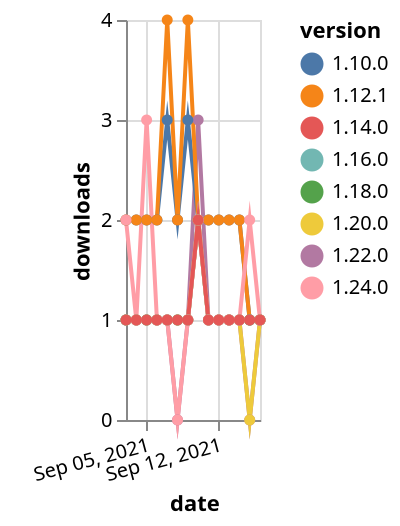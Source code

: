 {"$schema": "https://vega.github.io/schema/vega-lite/v5.json", "description": "A simple bar chart with embedded data.", "data": {"values": [{"date": "2021-09-03", "total": 170, "delta": 1, "version": "1.18.0"}, {"date": "2021-09-04", "total": 171, "delta": 1, "version": "1.18.0"}, {"date": "2021-09-05", "total": 172, "delta": 1, "version": "1.18.0"}, {"date": "2021-09-06", "total": 173, "delta": 1, "version": "1.18.0"}, {"date": "2021-09-07", "total": 174, "delta": 1, "version": "1.18.0"}, {"date": "2021-09-08", "total": 175, "delta": 1, "version": "1.18.0"}, {"date": "2021-09-09", "total": 176, "delta": 1, "version": "1.18.0"}, {"date": "2021-09-10", "total": 178, "delta": 2, "version": "1.18.0"}, {"date": "2021-09-11", "total": 179, "delta": 1, "version": "1.18.0"}, {"date": "2021-09-12", "total": 180, "delta": 1, "version": "1.18.0"}, {"date": "2021-09-13", "total": 181, "delta": 1, "version": "1.18.0"}, {"date": "2021-09-14", "total": 182, "delta": 1, "version": "1.18.0"}, {"date": "2021-09-15", "total": 183, "delta": 1, "version": "1.18.0"}, {"date": "2021-09-16", "total": 184, "delta": 1, "version": "1.18.0"}, {"date": "2021-09-03", "total": 181, "delta": 1, "version": "1.22.0"}, {"date": "2021-09-04", "total": 182, "delta": 1, "version": "1.22.0"}, {"date": "2021-09-05", "total": 183, "delta": 1, "version": "1.22.0"}, {"date": "2021-09-06", "total": 184, "delta": 1, "version": "1.22.0"}, {"date": "2021-09-07", "total": 185, "delta": 1, "version": "1.22.0"}, {"date": "2021-09-08", "total": 185, "delta": 0, "version": "1.22.0"}, {"date": "2021-09-09", "total": 186, "delta": 1, "version": "1.22.0"}, {"date": "2021-09-10", "total": 189, "delta": 3, "version": "1.22.0"}, {"date": "2021-09-11", "total": 190, "delta": 1, "version": "1.22.0"}, {"date": "2021-09-12", "total": 191, "delta": 1, "version": "1.22.0"}, {"date": "2021-09-13", "total": 192, "delta": 1, "version": "1.22.0"}, {"date": "2021-09-14", "total": 193, "delta": 1, "version": "1.22.0"}, {"date": "2021-09-15", "total": 193, "delta": 0, "version": "1.22.0"}, {"date": "2021-09-16", "total": 194, "delta": 1, "version": "1.22.0"}, {"date": "2021-09-03", "total": 2256, "delta": 2, "version": "1.10.0"}, {"date": "2021-09-04", "total": 2258, "delta": 2, "version": "1.10.0"}, {"date": "2021-09-05", "total": 2260, "delta": 2, "version": "1.10.0"}, {"date": "2021-09-06", "total": 2262, "delta": 2, "version": "1.10.0"}, {"date": "2021-09-07", "total": 2265, "delta": 3, "version": "1.10.0"}, {"date": "2021-09-08", "total": 2267, "delta": 2, "version": "1.10.0"}, {"date": "2021-09-09", "total": 2270, "delta": 3, "version": "1.10.0"}, {"date": "2021-09-10", "total": 2272, "delta": 2, "version": "1.10.0"}, {"date": "2021-09-11", "total": 2274, "delta": 2, "version": "1.10.0"}, {"date": "2021-09-12", "total": 2276, "delta": 2, "version": "1.10.0"}, {"date": "2021-09-13", "total": 2278, "delta": 2, "version": "1.10.0"}, {"date": "2021-09-14", "total": 2280, "delta": 2, "version": "1.10.0"}, {"date": "2021-09-15", "total": 2281, "delta": 1, "version": "1.10.0"}, {"date": "2021-09-16", "total": 2282, "delta": 1, "version": "1.10.0"}, {"date": "2021-09-03", "total": 2413, "delta": 2, "version": "1.12.1"}, {"date": "2021-09-04", "total": 2415, "delta": 2, "version": "1.12.1"}, {"date": "2021-09-05", "total": 2417, "delta": 2, "version": "1.12.1"}, {"date": "2021-09-06", "total": 2419, "delta": 2, "version": "1.12.1"}, {"date": "2021-09-07", "total": 2423, "delta": 4, "version": "1.12.1"}, {"date": "2021-09-08", "total": 2425, "delta": 2, "version": "1.12.1"}, {"date": "2021-09-09", "total": 2429, "delta": 4, "version": "1.12.1"}, {"date": "2021-09-10", "total": 2431, "delta": 2, "version": "1.12.1"}, {"date": "2021-09-11", "total": 2433, "delta": 2, "version": "1.12.1"}, {"date": "2021-09-12", "total": 2435, "delta": 2, "version": "1.12.1"}, {"date": "2021-09-13", "total": 2437, "delta": 2, "version": "1.12.1"}, {"date": "2021-09-14", "total": 2439, "delta": 2, "version": "1.12.1"}, {"date": "2021-09-15", "total": 2440, "delta": 1, "version": "1.12.1"}, {"date": "2021-09-16", "total": 2441, "delta": 1, "version": "1.12.1"}, {"date": "2021-09-03", "total": 151, "delta": 1, "version": "1.20.0"}, {"date": "2021-09-04", "total": 152, "delta": 1, "version": "1.20.0"}, {"date": "2021-09-05", "total": 153, "delta": 1, "version": "1.20.0"}, {"date": "2021-09-06", "total": 154, "delta": 1, "version": "1.20.0"}, {"date": "2021-09-07", "total": 155, "delta": 1, "version": "1.20.0"}, {"date": "2021-09-08", "total": 156, "delta": 1, "version": "1.20.0"}, {"date": "2021-09-09", "total": 157, "delta": 1, "version": "1.20.0"}, {"date": "2021-09-10", "total": 159, "delta": 2, "version": "1.20.0"}, {"date": "2021-09-11", "total": 160, "delta": 1, "version": "1.20.0"}, {"date": "2021-09-12", "total": 161, "delta": 1, "version": "1.20.0"}, {"date": "2021-09-13", "total": 162, "delta": 1, "version": "1.20.0"}, {"date": "2021-09-14", "total": 163, "delta": 1, "version": "1.20.0"}, {"date": "2021-09-15", "total": 163, "delta": 0, "version": "1.20.0"}, {"date": "2021-09-16", "total": 164, "delta": 1, "version": "1.20.0"}, {"date": "2021-09-03", "total": 183, "delta": 1, "version": "1.16.0"}, {"date": "2021-09-04", "total": 184, "delta": 1, "version": "1.16.0"}, {"date": "2021-09-05", "total": 185, "delta": 1, "version": "1.16.0"}, {"date": "2021-09-06", "total": 186, "delta": 1, "version": "1.16.0"}, {"date": "2021-09-07", "total": 187, "delta": 1, "version": "1.16.0"}, {"date": "2021-09-08", "total": 188, "delta": 1, "version": "1.16.0"}, {"date": "2021-09-09", "total": 189, "delta": 1, "version": "1.16.0"}, {"date": "2021-09-10", "total": 191, "delta": 2, "version": "1.16.0"}, {"date": "2021-09-11", "total": 192, "delta": 1, "version": "1.16.0"}, {"date": "2021-09-12", "total": 193, "delta": 1, "version": "1.16.0"}, {"date": "2021-09-13", "total": 194, "delta": 1, "version": "1.16.0"}, {"date": "2021-09-14", "total": 195, "delta": 1, "version": "1.16.0"}, {"date": "2021-09-15", "total": 196, "delta": 1, "version": "1.16.0"}, {"date": "2021-09-16", "total": 197, "delta": 1, "version": "1.16.0"}, {"date": "2021-09-03", "total": 123, "delta": 2, "version": "1.24.0"}, {"date": "2021-09-04", "total": 124, "delta": 1, "version": "1.24.0"}, {"date": "2021-09-05", "total": 127, "delta": 3, "version": "1.24.0"}, {"date": "2021-09-06", "total": 128, "delta": 1, "version": "1.24.0"}, {"date": "2021-09-07", "total": 129, "delta": 1, "version": "1.24.0"}, {"date": "2021-09-08", "total": 129, "delta": 0, "version": "1.24.0"}, {"date": "2021-09-09", "total": 130, "delta": 1, "version": "1.24.0"}, {"date": "2021-09-10", "total": 132, "delta": 2, "version": "1.24.0"}, {"date": "2021-09-11", "total": 133, "delta": 1, "version": "1.24.0"}, {"date": "2021-09-12", "total": 134, "delta": 1, "version": "1.24.0"}, {"date": "2021-09-13", "total": 135, "delta": 1, "version": "1.24.0"}, {"date": "2021-09-14", "total": 136, "delta": 1, "version": "1.24.0"}, {"date": "2021-09-15", "total": 138, "delta": 2, "version": "1.24.0"}, {"date": "2021-09-16", "total": 139, "delta": 1, "version": "1.24.0"}, {"date": "2021-09-03", "total": 230, "delta": 1, "version": "1.14.0"}, {"date": "2021-09-04", "total": 231, "delta": 1, "version": "1.14.0"}, {"date": "2021-09-05", "total": 232, "delta": 1, "version": "1.14.0"}, {"date": "2021-09-06", "total": 233, "delta": 1, "version": "1.14.0"}, {"date": "2021-09-07", "total": 234, "delta": 1, "version": "1.14.0"}, {"date": "2021-09-08", "total": 235, "delta": 1, "version": "1.14.0"}, {"date": "2021-09-09", "total": 236, "delta": 1, "version": "1.14.0"}, {"date": "2021-09-10", "total": 238, "delta": 2, "version": "1.14.0"}, {"date": "2021-09-11", "total": 239, "delta": 1, "version": "1.14.0"}, {"date": "2021-09-12", "total": 240, "delta": 1, "version": "1.14.0"}, {"date": "2021-09-13", "total": 241, "delta": 1, "version": "1.14.0"}, {"date": "2021-09-14", "total": 242, "delta": 1, "version": "1.14.0"}, {"date": "2021-09-15", "total": 243, "delta": 1, "version": "1.14.0"}, {"date": "2021-09-16", "total": 244, "delta": 1, "version": "1.14.0"}]}, "width": "container", "mark": {"type": "line", "point": {"filled": true}}, "encoding": {"x": {"field": "date", "type": "temporal", "timeUnit": "yearmonthdate", "title": "date", "axis": {"labelAngle": -15}}, "y": {"field": "delta", "type": "quantitative", "title": "downloads"}, "color": {"field": "version", "type": "nominal"}, "tooltip": {"field": "delta"}}}